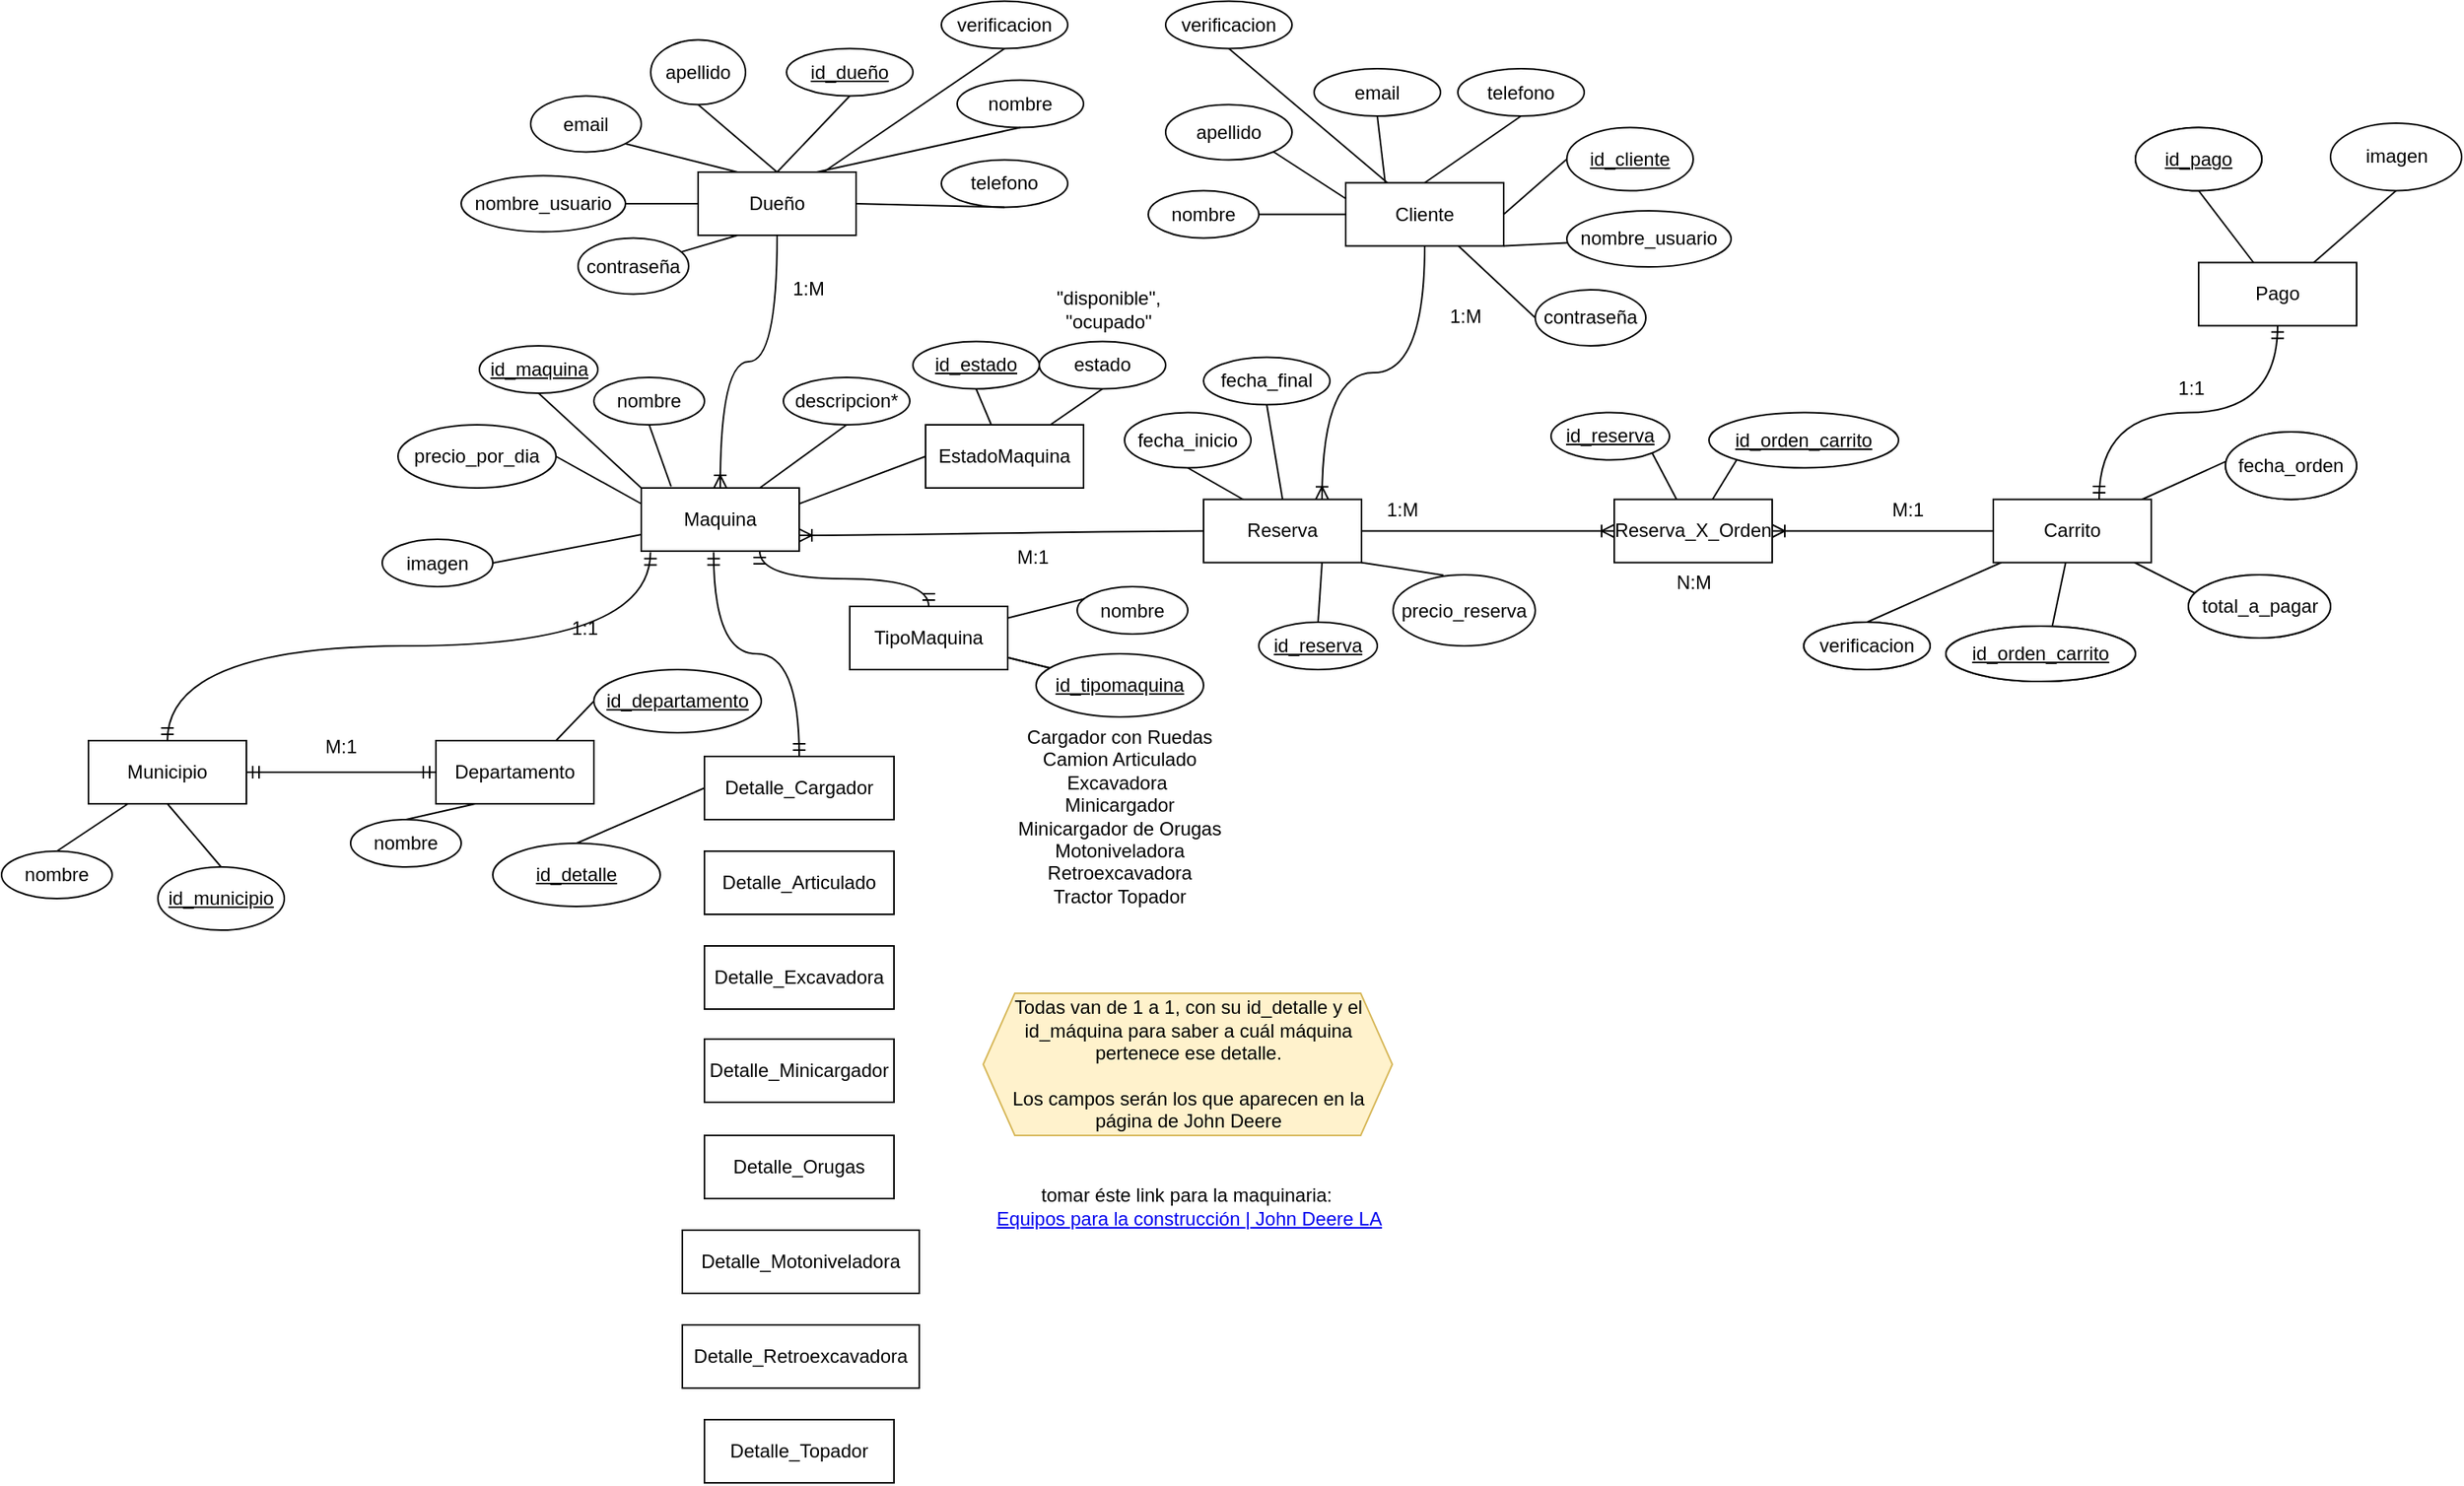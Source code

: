 <mxfile version="14.5.1" type="device"><diagram id="TLY-xDDZNkO-A6Siz6w1" name="Page-1"><mxGraphModel dx="3177" dy="1370" grid="1" gridSize="10" guides="1" tooltips="1" connect="1" arrows="1" fold="1" page="1" pageScale="1" pageWidth="827" pageHeight="1169" math="0" shadow="0"><root><mxCell id="0"/><mxCell id="1" parent="0"/><mxCell id="M6eeMLRFJ5mgopdlbztT-14" style="edgeStyle=none;rounded=0;orthogonalLoop=1;jettySize=auto;html=1;entryX=0.5;entryY=1;entryDx=0;entryDy=0;endArrow=none;endFill=0;" parent="1" source="Wxj4HSL2rBigDeLne3rB-1" target="Mm22vj_2Akr2v1Fjqwf0-33" edge="1"><mxGeometry relative="1" as="geometry"><mxPoint x="120" y="480" as="targetPoint"/></mxGeometry></mxCell><mxCell id="M6eeMLRFJ5mgopdlbztT-23" style="edgeStyle=none;rounded=0;orthogonalLoop=1;jettySize=auto;html=1;entryX=1;entryY=0.5;entryDx=0;entryDy=0;endArrow=none;endFill=0;" parent="1" source="Wxj4HSL2rBigDeLne3rB-1" target="M6eeMLRFJ5mgopdlbztT-21" edge="1"><mxGeometry relative="1" as="geometry"/></mxCell><mxCell id="Wxj4HSL2rBigDeLne3rB-1" value="Dueño" style="whiteSpace=wrap;html=1;align=center;" parent="1" vertex="1"><mxGeometry x="-120" y="590" width="100" height="40" as="geometry"/></mxCell><mxCell id="M6eeMLRFJ5mgopdlbztT-15" style="edgeStyle=none;rounded=0;orthogonalLoop=1;jettySize=auto;html=1;entryX=0.5;entryY=1;entryDx=0;entryDy=0;endArrow=none;endFill=0;" parent="1" source="Wxj4HSL2rBigDeLne3rB-2" target="Mm22vj_2Akr2v1Fjqwf0-34" edge="1"><mxGeometry relative="1" as="geometry"><mxPoint x="171.0" y="479.02" as="targetPoint"/></mxGeometry></mxCell><mxCell id="M6eeMLRFJ5mgopdlbztT-28" style="edgeStyle=none;rounded=0;orthogonalLoop=1;jettySize=auto;html=1;entryX=0;entryY=0.5;entryDx=0;entryDy=0;endArrow=none;endFill=0;" parent="1" source="Wxj4HSL2rBigDeLne3rB-2" target="M6eeMLRFJ5mgopdlbztT-26" edge="1"><mxGeometry relative="1" as="geometry"/></mxCell><mxCell id="Wxj4HSL2rBigDeLne3rB-2" value="Cliente" style="whiteSpace=wrap;html=1;align=center;" parent="1" vertex="1"><mxGeometry x="290" y="596.75" width="100" height="40" as="geometry"/></mxCell><mxCell id="Mm22vj_2Akr2v1Fjqwf0-2" style="rounded=0;orthogonalLoop=1;jettySize=auto;html=1;entryX=1;entryY=0.5;entryDx=0;entryDy=0;endArrow=none;endFill=0;" edge="1" parent="1" source="Wxj4HSL2rBigDeLne3rB-3" target="Wxj4HSL2rBigDeLne3rB-52"><mxGeometry relative="1" as="geometry"/></mxCell><mxCell id="Wxj4HSL2rBigDeLne3rB-3" value="Maquina" style="whiteSpace=wrap;html=1;align=center;" parent="1" vertex="1"><mxGeometry x="-156" y="790" width="100" height="40" as="geometry"/></mxCell><mxCell id="Wxj4HSL2rBigDeLne3rB-4" value="Municipio" style="whiteSpace=wrap;html=1;align=center;" parent="1" vertex="1"><mxGeometry x="-506" y="950" width="100" height="40" as="geometry"/></mxCell><mxCell id="Wxj4HSL2rBigDeLne3rB-7" value="Reserva" style="whiteSpace=wrap;html=1;align=center;" parent="1" vertex="1"><mxGeometry x="200" y="797.25" width="100" height="40" as="geometry"/></mxCell><mxCell id="Wxj4HSL2rBigDeLne3rB-10" value="id_dueño" style="ellipse;whiteSpace=wrap;html=1;align=center;fontStyle=4;" parent="1" vertex="1"><mxGeometry x="-64" y="511.75" width="80" height="30" as="geometry"/></mxCell><mxCell id="Wxj4HSL2rBigDeLne3rB-11" value="nombre" style="ellipse;whiteSpace=wrap;html=1;align=center;" parent="1" vertex="1"><mxGeometry x="44" y="531.75" width="80" height="30" as="geometry"/></mxCell><mxCell id="Wxj4HSL2rBigDeLne3rB-12" value="apellido" style="ellipse;whiteSpace=wrap;html=1;align=center;" parent="1" vertex="1"><mxGeometry x="-150" y="506.25" width="60" height="41" as="geometry"/></mxCell><mxCell id="Wxj4HSL2rBigDeLne3rB-13" value="email" style="ellipse;whiteSpace=wrap;html=1;align=center;" parent="1" vertex="1"><mxGeometry x="-226" y="541.75" width="70" height="35.5" as="geometry"/></mxCell><mxCell id="Wxj4HSL2rBigDeLne3rB-15" value="telefono" style="ellipse;whiteSpace=wrap;html=1;align=center;" parent="1" vertex="1"><mxGeometry x="34" y="582.25" width="80" height="30" as="geometry"/></mxCell><mxCell id="Wxj4HSL2rBigDeLne3rB-16" value="id_cliente" style="ellipse;whiteSpace=wrap;html=1;align=center;fontStyle=4;" parent="1" vertex="1"><mxGeometry x="430" y="561.75" width="80" height="40" as="geometry"/></mxCell><mxCell id="Wxj4HSL2rBigDeLne3rB-17" value="nombre" style="ellipse;whiteSpace=wrap;html=1;align=center;" parent="1" vertex="1"><mxGeometry x="165" y="601.75" width="70" height="30" as="geometry"/></mxCell><mxCell id="Wxj4HSL2rBigDeLne3rB-18" value="apellido" style="ellipse;whiteSpace=wrap;html=1;align=center;" parent="1" vertex="1"><mxGeometry x="176" y="547.25" width="80" height="35" as="geometry"/></mxCell><mxCell id="Wxj4HSL2rBigDeLne3rB-19" value="email" style="ellipse;whiteSpace=wrap;html=1;align=center;" parent="1" vertex="1"><mxGeometry x="270" y="524.5" width="80" height="30" as="geometry"/></mxCell><mxCell id="Wxj4HSL2rBigDeLne3rB-20" value="telefono" style="ellipse;whiteSpace=wrap;html=1;align=center;" parent="1" vertex="1"><mxGeometry x="361" y="524.5" width="80" height="30" as="geometry"/></mxCell><mxCell id="Wxj4HSL2rBigDeLne3rB-21" value="nombre" style="ellipse;whiteSpace=wrap;html=1;align=center;" parent="1" vertex="1"><mxGeometry x="-186" y="720" width="70" height="30" as="geometry"/></mxCell><mxCell id="Wxj4HSL2rBigDeLne3rB-28" value="id_maquina" style="ellipse;whiteSpace=wrap;html=1;align=center;fontStyle=4;" parent="1" vertex="1"><mxGeometry x="-258.5" y="700" width="75" height="30" as="geometry"/></mxCell><mxCell id="Wxj4HSL2rBigDeLne3rB-35" value="precio_por_dia" style="ellipse;whiteSpace=wrap;html=1;align=center;" parent="1" vertex="1"><mxGeometry x="-310" y="750" width="100" height="40" as="geometry"/></mxCell><mxCell id="Wxj4HSL2rBigDeLne3rB-36" value="descripcion*" style="ellipse;whiteSpace=wrap;html=1;align=center;" parent="1" vertex="1"><mxGeometry x="-66" y="720" width="80" height="30" as="geometry"/></mxCell><mxCell id="Wxj4HSL2rBigDeLne3rB-39" value="nombre" style="ellipse;whiteSpace=wrap;html=1;align=center;" parent="1" vertex="1"><mxGeometry x="-561" y="1020" width="70" height="30" as="geometry"/></mxCell><mxCell id="Wxj4HSL2rBigDeLne3rB-40" value="id_municipio" style="ellipse;whiteSpace=wrap;html=1;align=center;fontStyle=4;" parent="1" vertex="1"><mxGeometry x="-462" y="1030" width="80" height="40" as="geometry"/></mxCell><mxCell id="Wxj4HSL2rBigDeLne3rB-41" value="Departamento" style="whiteSpace=wrap;html=1;align=center;" parent="1" vertex="1"><mxGeometry x="-286" y="950" width="100" height="40" as="geometry"/></mxCell><mxCell id="Wxj4HSL2rBigDeLne3rB-42" value="nombre" style="ellipse;whiteSpace=wrap;html=1;align=center;" parent="1" vertex="1"><mxGeometry x="-340" y="1000" width="70" height="30" as="geometry"/></mxCell><mxCell id="Wxj4HSL2rBigDeLne3rB-43" value="id_departamento" style="ellipse;whiteSpace=wrap;html=1;align=center;fontStyle=4;" parent="1" vertex="1"><mxGeometry x="-186" y="905" width="106" height="40" as="geometry"/></mxCell><mxCell id="Wxj4HSL2rBigDeLne3rB-45" value="id_reserva" style="ellipse;whiteSpace=wrap;html=1;align=center;fontStyle=4;" parent="1" vertex="1"><mxGeometry x="235" y="875" width="75" height="30" as="geometry"/></mxCell><mxCell id="Wxj4HSL2rBigDeLne3rB-46" value="fecha_inicio" style="ellipse;whiteSpace=wrap;html=1;align=center;" parent="1" vertex="1"><mxGeometry x="150" y="742.25" width="80" height="35" as="geometry"/></mxCell><mxCell id="Wxj4HSL2rBigDeLne3rB-47" value="fecha_final" style="ellipse;whiteSpace=wrap;html=1;align=center;" parent="1" vertex="1"><mxGeometry x="200" y="707.25" width="80" height="30" as="geometry"/></mxCell><mxCell id="Wxj4HSL2rBigDeLne3rB-50" style="edgeStyle=orthogonalEdgeStyle;rounded=0;orthogonalLoop=1;jettySize=auto;html=1;exitX=0.5;exitY=1;exitDx=0;exitDy=0;" parent="1" edge="1"><mxGeometry relative="1" as="geometry"><mxPoint x="354" y="788.62" as="sourcePoint"/><mxPoint x="354" y="788.62" as="targetPoint"/></mxGeometry></mxCell><mxCell id="Wxj4HSL2rBigDeLne3rB-51" value="precio_reserva" style="ellipse;whiteSpace=wrap;html=1;align=center;" parent="1" vertex="1"><mxGeometry x="320" y="845" width="90" height="45" as="geometry"/></mxCell><mxCell id="Wxj4HSL2rBigDeLne3rB-52" value="imagen" style="ellipse;whiteSpace=wrap;html=1;align=center;" parent="1" vertex="1"><mxGeometry x="-320" y="822.5" width="70" height="30" as="geometry"/></mxCell><mxCell id="Wxj4HSL2rBigDeLne3rB-56" value="" style="endArrow=none;html=1;rounded=0;exitX=0.5;exitY=1;exitDx=0;exitDy=0;entryX=0.5;entryY=0;entryDx=0;entryDy=0;" parent="1" source="Wxj4HSL2rBigDeLne3rB-10" target="Wxj4HSL2rBigDeLne3rB-1" edge="1"><mxGeometry relative="1" as="geometry"><mxPoint x="-170" y="680" as="sourcePoint"/><mxPoint x="-10" y="680" as="targetPoint"/></mxGeometry></mxCell><mxCell id="Wxj4HSL2rBigDeLne3rB-57" value="" style="endArrow=none;html=1;rounded=0;exitX=0.5;exitY=1;exitDx=0;exitDy=0;entryX=0.75;entryY=0;entryDx=0;entryDy=0;" parent="1" source="Wxj4HSL2rBigDeLne3rB-11" target="Wxj4HSL2rBigDeLne3rB-1" edge="1"><mxGeometry relative="1" as="geometry"><mxPoint x="-170" y="630" as="sourcePoint"/><mxPoint x="-120" y="595" as="targetPoint"/></mxGeometry></mxCell><mxCell id="Wxj4HSL2rBigDeLne3rB-58" value="" style="endArrow=none;html=1;rounded=0;exitX=0.5;exitY=1;exitDx=0;exitDy=0;entryX=0.5;entryY=0;entryDx=0;entryDy=0;" parent="1" source="Wxj4HSL2rBigDeLne3rB-12" target="Wxj4HSL2rBigDeLne3rB-1" edge="1"><mxGeometry relative="1" as="geometry"><mxPoint x="-171.187" y="624.595" as="sourcePoint"/><mxPoint x="-110" y="620" as="targetPoint"/></mxGeometry></mxCell><mxCell id="Wxj4HSL2rBigDeLne3rB-59" value="" style="endArrow=none;html=1;rounded=0;exitX=1;exitY=1;exitDx=0;exitDy=0;entryX=0.25;entryY=0;entryDx=0;entryDy=0;" parent="1" source="Wxj4HSL2rBigDeLne3rB-13" target="Wxj4HSL2rBigDeLne3rB-1" edge="1"><mxGeometry relative="1" as="geometry"><mxPoint x="-125.0" y="553.63" as="sourcePoint"/><mxPoint x="-75" y="571.38" as="targetPoint"/></mxGeometry></mxCell><mxCell id="Wxj4HSL2rBigDeLne3rB-60" value="" style="endArrow=none;html=1;rounded=0;exitX=0.5;exitY=1;exitDx=0;exitDy=0;entryX=1;entryY=0.5;entryDx=0;entryDy=0;" parent="1" source="Wxj4HSL2rBigDeLne3rB-15" target="Wxj4HSL2rBigDeLne3rB-1" edge="1"><mxGeometry relative="1" as="geometry"><mxPoint x="-74.997" y="549.503" as="sourcePoint"/><mxPoint x="-30.32" y="585" as="targetPoint"/></mxGeometry></mxCell><mxCell id="Wxj4HSL2rBigDeLne3rB-61" value="" style="endArrow=none;html=1;rounded=0;exitX=0;exitY=0;exitDx=0;exitDy=0;entryX=0.5;entryY=1;entryDx=0;entryDy=0;" parent="1" source="Wxj4HSL2rBigDeLne3rB-3" target="Wxj4HSL2rBigDeLne3rB-28" edge="1"><mxGeometry relative="1" as="geometry"><mxPoint x="-156" y="680" as="sourcePoint"/><mxPoint x="-106" y="635" as="targetPoint"/></mxGeometry></mxCell><mxCell id="Wxj4HSL2rBigDeLne3rB-62" value="" style="endArrow=none;html=1;rounded=0;entryX=0.5;entryY=1;entryDx=0;entryDy=0;exitX=0.189;exitY=-0.022;exitDx=0;exitDy=0;exitPerimeter=0;" parent="1" source="Wxj4HSL2rBigDeLne3rB-3" target="Wxj4HSL2rBigDeLne3rB-21" edge="1"><mxGeometry relative="1" as="geometry"><mxPoint x="-146" y="820" as="sourcePoint"/><mxPoint x="-198.5" y="815" as="targetPoint"/></mxGeometry></mxCell><mxCell id="Wxj4HSL2rBigDeLne3rB-63" value="" style="endArrow=none;html=1;rounded=0;entryX=1;entryY=0.5;entryDx=0;entryDy=0;exitX=0;exitY=0.25;exitDx=0;exitDy=0;" parent="1" source="Wxj4HSL2rBigDeLne3rB-3" target="Wxj4HSL2rBigDeLne3rB-35" edge="1"><mxGeometry relative="1" as="geometry"><mxPoint x="-121" y="785" as="sourcePoint"/><mxPoint x="-150.984" y="770.491" as="targetPoint"/></mxGeometry></mxCell><mxCell id="Wxj4HSL2rBigDeLne3rB-64" value="" style="endArrow=none;html=1;rounded=0;entryX=0.5;entryY=1;entryDx=0;entryDy=0;exitX=0.75;exitY=0;exitDx=0;exitDy=0;" parent="1" source="Wxj4HSL2rBigDeLne3rB-3" target="Wxj4HSL2rBigDeLne3rB-36" edge="1"><mxGeometry relative="1" as="geometry"><mxPoint x="-121" y="800" as="sourcePoint"/><mxPoint x="-111" y="755" as="targetPoint"/></mxGeometry></mxCell><mxCell id="Wxj4HSL2rBigDeLne3rB-65" value="" style="endArrow=none;html=1;rounded=0;entryX=0;entryY=0.5;entryDx=0;entryDy=0;exitX=1;exitY=0.25;exitDx=0;exitDy=0;" parent="1" source="Wxj4HSL2rBigDeLne3rB-3" target="M6eeMLRFJ5mgopdlbztT-29" edge="1"><mxGeometry relative="1" as="geometry"><mxPoint x="-121" y="800" as="sourcePoint"/><mxPoint x="-15.749" y="780.607" as="targetPoint"/></mxGeometry></mxCell><mxCell id="Wxj4HSL2rBigDeLne3rB-68" value="" style="edgeStyle=orthogonalEdgeStyle;fontSize=12;html=1;endArrow=ERoneToMany;rounded=0;exitX=0.5;exitY=1;exitDx=0;exitDy=0;curved=1;entryX=0.5;entryY=0;entryDx=0;entryDy=0;" parent="1" source="Wxj4HSL2rBigDeLne3rB-1" target="Wxj4HSL2rBigDeLne3rB-3" edge="1"><mxGeometry width="100" height="100" relative="1" as="geometry"><mxPoint x="-40" y="760" as="sourcePoint"/><mxPoint x="60" y="660" as="targetPoint"/></mxGeometry></mxCell><mxCell id="Wxj4HSL2rBigDeLne3rB-69" value="" style="endArrow=none;html=1;rounded=0;exitX=1;exitY=0.5;exitDx=0;exitDy=0;entryX=0;entryY=0.5;entryDx=0;entryDy=0;" parent="1" source="Wxj4HSL2rBigDeLne3rB-2" target="Wxj4HSL2rBigDeLne3rB-16" edge="1"><mxGeometry relative="1" as="geometry"><mxPoint x="406" y="677.25" as="sourcePoint"/><mxPoint x="456" y="632.25" as="targetPoint"/></mxGeometry></mxCell><mxCell id="Wxj4HSL2rBigDeLne3rB-70" value="" style="endArrow=none;html=1;rounded=0;exitX=1;exitY=0.5;exitDx=0;exitDy=0;entryX=0;entryY=0.5;entryDx=0;entryDy=0;" parent="1" source="Wxj4HSL2rBigDeLne3rB-17" target="Wxj4HSL2rBigDeLne3rB-2" edge="1"><mxGeometry relative="1" as="geometry"><mxPoint x="130" y="556.75" as="sourcePoint"/><mxPoint x="180" y="511.75" as="targetPoint"/></mxGeometry></mxCell><mxCell id="Wxj4HSL2rBigDeLne3rB-71" value="" style="endArrow=none;html=1;rounded=0;exitX=1;exitY=1;exitDx=0;exitDy=0;entryX=0;entryY=0.25;entryDx=0;entryDy=0;" parent="1" source="Wxj4HSL2rBigDeLne3rB-18" target="Wxj4HSL2rBigDeLne3rB-2" edge="1"><mxGeometry relative="1" as="geometry"><mxPoint x="245" y="626.75" as="sourcePoint"/><mxPoint x="300" y="626.75" as="targetPoint"/></mxGeometry></mxCell><mxCell id="Wxj4HSL2rBigDeLne3rB-72" value="" style="endArrow=none;html=1;rounded=0;exitX=0.25;exitY=0;exitDx=0;exitDy=0;entryX=0.5;entryY=1;entryDx=0;entryDy=0;" parent="1" source="Wxj4HSL2rBigDeLne3rB-2" target="Wxj4HSL2rBigDeLne3rB-19" edge="1"><mxGeometry relative="1" as="geometry"><mxPoint x="268.966" y="586.819" as="sourcePoint"/><mxPoint x="300" y="616.75" as="targetPoint"/></mxGeometry></mxCell><mxCell id="Wxj4HSL2rBigDeLne3rB-73" value="" style="endArrow=none;html=1;rounded=0;exitX=0.5;exitY=0;exitDx=0;exitDy=0;entryX=0.5;entryY=1;entryDx=0;entryDy=0;" parent="1" source="Wxj4HSL2rBigDeLne3rB-2" target="Wxj4HSL2rBigDeLne3rB-20" edge="1"><mxGeometry relative="1" as="geometry"><mxPoint x="325" y="606.75" as="sourcePoint"/><mxPoint x="306" y="564.5" as="targetPoint"/></mxGeometry></mxCell><mxCell id="Wxj4HSL2rBigDeLne3rB-74" value="" style="endArrow=none;html=1;rounded=0;exitX=0.5;exitY=1;exitDx=0;exitDy=0;entryX=0.25;entryY=0;entryDx=0;entryDy=0;" parent="1" source="Wxj4HSL2rBigDeLne3rB-46" target="Wxj4HSL2rBigDeLne3rB-7" edge="1"><mxGeometry relative="1" as="geometry"><mxPoint x="420" y="606.75" as="sourcePoint"/><mxPoint x="446" y="572.25" as="targetPoint"/></mxGeometry></mxCell><mxCell id="Wxj4HSL2rBigDeLne3rB-75" value="" style="endArrow=none;html=1;rounded=0;exitX=0.5;exitY=1;exitDx=0;exitDy=0;entryX=0.5;entryY=0;entryDx=0;entryDy=0;" parent="1" source="Wxj4HSL2rBigDeLne3rB-47" target="Wxj4HSL2rBigDeLne3rB-7" edge="1"><mxGeometry relative="1" as="geometry"><mxPoint x="210" y="752.25" as="sourcePoint"/><mxPoint x="235" y="807.25" as="targetPoint"/></mxGeometry></mxCell><mxCell id="Wxj4HSL2rBigDeLne3rB-77" value="" style="endArrow=none;html=1;rounded=0;exitX=1;exitY=1;exitDx=0;exitDy=0;entryX=0.354;entryY=0.005;entryDx=0;entryDy=0;entryPerimeter=0;" parent="1" source="Wxj4HSL2rBigDeLne3rB-7" target="Wxj4HSL2rBigDeLne3rB-51" edge="1"><mxGeometry relative="1" as="geometry"><mxPoint x="310" y="827.25" as="sourcePoint"/><mxPoint x="347" y="809.75" as="targetPoint"/></mxGeometry></mxCell><mxCell id="Wxj4HSL2rBigDeLne3rB-81" value="" style="endArrow=none;html=1;rounded=0;exitX=0.75;exitY=1;exitDx=0;exitDy=0;entryX=0.5;entryY=0;entryDx=0;entryDy=0;" parent="1" source="Wxj4HSL2rBigDeLne3rB-7" target="Wxj4HSL2rBigDeLne3rB-45" edge="1"><mxGeometry relative="1" as="geometry"><mxPoint x="260" y="847.25" as="sourcePoint"/><mxPoint x="287.5" y="907.25" as="targetPoint"/></mxGeometry></mxCell><mxCell id="Wxj4HSL2rBigDeLne3rB-83" value="" style="edgeStyle=orthogonalEdgeStyle;fontSize=12;html=1;endArrow=ERoneToMany;rounded=0;exitX=0.5;exitY=1;exitDx=0;exitDy=0;curved=1;entryX=0.75;entryY=0;entryDx=0;entryDy=0;" parent="1" source="Wxj4HSL2rBigDeLne3rB-2" target="Wxj4HSL2rBigDeLne3rB-7" edge="1"><mxGeometry width="100" height="100" relative="1" as="geometry"><mxPoint x="-194" y="837.25" as="sourcePoint"/><mxPoint x="-154" y="647.25" as="targetPoint"/></mxGeometry></mxCell><mxCell id="Wxj4HSL2rBigDeLne3rB-85" value="" style="endArrow=none;html=1;rounded=0;entryX=0.5;entryY=0;entryDx=0;entryDy=0;exitX=0.25;exitY=1;exitDx=0;exitDy=0;" parent="1" source="Wxj4HSL2rBigDeLne3rB-4" target="Wxj4HSL2rBigDeLne3rB-39" edge="1"><mxGeometry relative="1" as="geometry"><mxPoint x="-340" y="1040" as="sourcePoint"/><mxPoint x="-386" y="1005" as="targetPoint"/></mxGeometry></mxCell><mxCell id="Wxj4HSL2rBigDeLne3rB-86" value="" style="endArrow=none;html=1;rounded=0;entryX=0.5;entryY=0;entryDx=0;entryDy=0;exitX=0.5;exitY=1;exitDx=0;exitDy=0;" parent="1" source="Wxj4HSL2rBigDeLne3rB-4" target="Wxj4HSL2rBigDeLne3rB-40" edge="1"><mxGeometry relative="1" as="geometry"><mxPoint x="-476" y="975" as="sourcePoint"/><mxPoint x="-501" y="1030" as="targetPoint"/></mxGeometry></mxCell><mxCell id="Wxj4HSL2rBigDeLne3rB-87" value="" style="endArrow=none;html=1;rounded=0;entryX=0.5;entryY=0;entryDx=0;entryDy=0;exitX=0.25;exitY=1;exitDx=0;exitDy=0;" parent="1" source="Wxj4HSL2rBigDeLne3rB-41" target="Wxj4HSL2rBigDeLne3rB-42" edge="1"><mxGeometry relative="1" as="geometry"><mxPoint x="-451" y="995" as="sourcePoint"/><mxPoint x="-501" y="1030" as="targetPoint"/></mxGeometry></mxCell><mxCell id="Wxj4HSL2rBigDeLne3rB-88" value="" style="endArrow=none;html=1;rounded=0;exitX=0;exitY=0.5;exitDx=0;exitDy=0;" parent="1" source="Wxj4HSL2rBigDeLne3rB-43" edge="1"><mxGeometry relative="1" as="geometry"><mxPoint x="-251" y="1000" as="sourcePoint"/><mxPoint x="-210" y="950" as="targetPoint"/></mxGeometry></mxCell><mxCell id="Wxj4HSL2rBigDeLne3rB-89" value="" style="edgeStyle=orthogonalEdgeStyle;fontSize=12;html=1;endArrow=ERmandOne;startArrow=ERmandOne;rounded=0;curved=1;exitX=1;exitY=0.5;exitDx=0;exitDy=0;entryX=0;entryY=0.5;entryDx=0;entryDy=0;" parent="1" source="Wxj4HSL2rBigDeLne3rB-4" target="Wxj4HSL2rBigDeLne3rB-41" edge="1"><mxGeometry width="100" height="100" relative="1" as="geometry"><mxPoint x="-436" y="960" as="sourcePoint"/><mxPoint x="-336" y="860" as="targetPoint"/></mxGeometry></mxCell><mxCell id="Wxj4HSL2rBigDeLne3rB-90" value="" style="edgeStyle=orthogonalEdgeStyle;fontSize=12;html=1;endArrow=ERmandOne;startArrow=ERmandOne;rounded=0;curved=1;exitX=0.5;exitY=0;exitDx=0;exitDy=0;entryX=0.058;entryY=1.018;entryDx=0;entryDy=0;entryPerimeter=0;" parent="1" source="Wxj4HSL2rBigDeLne3rB-4" target="Wxj4HSL2rBigDeLne3rB-3" edge="1"><mxGeometry width="100" height="100" relative="1" as="geometry"><mxPoint x="-260" y="1015" as="sourcePoint"/><mxPoint x="-121" y="840" as="targetPoint"/></mxGeometry></mxCell><mxCell id="Wxj4HSL2rBigDeLne3rB-91" value="M:1" style="text;spacingLeft=4;spacingRight=4;overflow=hidden;rotatable=0;points=[[0,0.5],[1,0.5]];portConstraint=eastwest;fontSize=12;" parent="1" vertex="1"><mxGeometry x="-362" y="940" width="40" height="30" as="geometry"/></mxCell><mxCell id="Wxj4HSL2rBigDeLne3rB-92" value="1:1" style="text;spacingLeft=4;spacingRight=4;overflow=hidden;rotatable=0;points=[[0,0.5],[1,0.5]];portConstraint=eastwest;fontSize=12;" parent="1" vertex="1"><mxGeometry x="-206" y="865" width="40" height="30" as="geometry"/></mxCell><mxCell id="Wxj4HSL2rBigDeLne3rB-93" value="1:M" style="text;spacingLeft=4;spacingRight=4;overflow=hidden;rotatable=0;points=[[0,0.5],[1,0.5]];portConstraint=eastwest;fontSize=12;" parent="1" vertex="1"><mxGeometry x="-66" y="650" width="40" height="30" as="geometry"/></mxCell><mxCell id="Wxj4HSL2rBigDeLne3rB-94" value="1:M" style="text;spacingLeft=4;spacingRight=4;overflow=hidden;rotatable=0;points=[[0,0.5],[1,0.5]];portConstraint=eastwest;fontSize=12;" parent="1" vertex="1"><mxGeometry x="350" y="667.25" width="40" height="30" as="geometry"/></mxCell><mxCell id="Wxj4HSL2rBigDeLne3rB-95" value="" style="edgeStyle=entityRelationEdgeStyle;fontSize=12;html=1;endArrow=ERoneToMany;rounded=0;curved=1;entryX=1;entryY=0.75;entryDx=0;entryDy=0;exitX=0;exitY=0.5;exitDx=0;exitDy=0;" parent="1" source="Wxj4HSL2rBigDeLne3rB-7" target="Wxj4HSL2rBigDeLne3rB-3" edge="1"><mxGeometry width="100" height="100" relative="1" as="geometry"><mxPoint x="60" y="860" as="sourcePoint"/><mxPoint x="210" y="830" as="targetPoint"/></mxGeometry></mxCell><mxCell id="Wxj4HSL2rBigDeLne3rB-96" value="M:1" style="text;spacingLeft=4;spacingRight=4;overflow=hidden;rotatable=0;points=[[0,0.5],[1,0.5]];portConstraint=eastwest;fontSize=12;" parent="1" vertex="1"><mxGeometry x="76" y="820" width="40" height="30" as="geometry"/></mxCell><mxCell id="M6eeMLRFJ5mgopdlbztT-7" value="" style="rounded=0;orthogonalLoop=1;jettySize=auto;html=1;endArrow=none;endFill=0;" parent="1" source="M6eeMLRFJ5mgopdlbztT-1" target="M6eeMLRFJ5mgopdlbztT-4" edge="1"><mxGeometry relative="1" as="geometry"/></mxCell><mxCell id="M6eeMLRFJ5mgopdlbztT-8" value="" style="edgeStyle=none;rounded=0;orthogonalLoop=1;jettySize=auto;html=1;endArrow=none;endFill=0;" parent="1" source="M6eeMLRFJ5mgopdlbztT-1" target="M6eeMLRFJ5mgopdlbztT-4" edge="1"><mxGeometry relative="1" as="geometry"/></mxCell><mxCell id="M6eeMLRFJ5mgopdlbztT-10" style="edgeStyle=none;rounded=0;orthogonalLoop=1;jettySize=auto;html=1;entryX=0.5;entryY=0;entryDx=0;entryDy=0;endArrow=none;endFill=0;" parent="1" source="M6eeMLRFJ5mgopdlbztT-1" target="M6eeMLRFJ5mgopdlbztT-5" edge="1"><mxGeometry relative="1" as="geometry"/></mxCell><mxCell id="M6eeMLRFJ5mgopdlbztT-1" value="TipoMaquina" style="whiteSpace=wrap;html=1;align=center;" parent="1" vertex="1"><mxGeometry x="-24" y="865" width="100" height="40" as="geometry"/></mxCell><mxCell id="M6eeMLRFJ5mgopdlbztT-3" value="" style="edgeStyle=orthogonalEdgeStyle;fontSize=12;html=1;endArrow=ERmandOne;startArrow=ERmandOne;rounded=0;curved=1;exitX=0.5;exitY=0;exitDx=0;exitDy=0;entryX=0.75;entryY=1;entryDx=0;entryDy=0;" parent="1" source="M6eeMLRFJ5mgopdlbztT-1" target="Wxj4HSL2rBigDeLne3rB-3" edge="1"><mxGeometry width="100" height="100" relative="1" as="geometry"><mxPoint x="-60" y="1020" as="sourcePoint"/><mxPoint x="-96" y="840" as="targetPoint"/></mxGeometry></mxCell><mxCell id="M6eeMLRFJ5mgopdlbztT-4" value="id_tipomaquina" style="ellipse;whiteSpace=wrap;html=1;align=center;fontStyle=4;" parent="1" vertex="1"><mxGeometry x="94" y="895" width="106" height="40" as="geometry"/></mxCell><mxCell id="M6eeMLRFJ5mgopdlbztT-5" value="nombre" style="ellipse;whiteSpace=wrap;html=1;align=center;" parent="1" vertex="1"><mxGeometry x="120" y="852.5" width="70" height="30" as="geometry"/></mxCell><mxCell id="M6eeMLRFJ5mgopdlbztT-21" value="nombre_usuario" style="ellipse;whiteSpace=wrap;html=1;align=center;" parent="1" vertex="1"><mxGeometry x="-270" y="592.25" width="104" height="35.5" as="geometry"/></mxCell><mxCell id="M6eeMLRFJ5mgopdlbztT-24" style="edgeStyle=none;rounded=0;orthogonalLoop=1;jettySize=auto;html=1;entryX=0.25;entryY=1;entryDx=0;entryDy=0;endArrow=none;endFill=0;" parent="1" source="M6eeMLRFJ5mgopdlbztT-22" target="Wxj4HSL2rBigDeLne3rB-1" edge="1"><mxGeometry relative="1" as="geometry"/></mxCell><mxCell id="M6eeMLRFJ5mgopdlbztT-22" value="contraseña" style="ellipse;whiteSpace=wrap;html=1;align=center;" parent="1" vertex="1"><mxGeometry x="-196" y="631.75" width="70" height="35.5" as="geometry"/></mxCell><mxCell id="M6eeMLRFJ5mgopdlbztT-27" style="edgeStyle=none;rounded=0;orthogonalLoop=1;jettySize=auto;html=1;entryX=1;entryY=1;entryDx=0;entryDy=0;endArrow=none;endFill=0;" parent="1" source="M6eeMLRFJ5mgopdlbztT-25" target="Wxj4HSL2rBigDeLne3rB-2" edge="1"><mxGeometry relative="1" as="geometry"/></mxCell><mxCell id="M6eeMLRFJ5mgopdlbztT-25" value="nombre_usuario" style="ellipse;whiteSpace=wrap;html=1;align=center;" parent="1" vertex="1"><mxGeometry x="430" y="614.5" width="104" height="35.5" as="geometry"/></mxCell><mxCell id="M6eeMLRFJ5mgopdlbztT-26" value="contraseña" style="ellipse;whiteSpace=wrap;html=1;align=center;" parent="1" vertex="1"><mxGeometry x="410" y="664.5" width="70" height="35.5" as="geometry"/></mxCell><mxCell id="M6eeMLRFJ5mgopdlbztT-32" style="edgeStyle=none;rounded=0;orthogonalLoop=1;jettySize=auto;html=1;entryX=0.5;entryY=1;entryDx=0;entryDy=0;endArrow=none;endFill=0;" parent="1" source="M6eeMLRFJ5mgopdlbztT-29" target="M6eeMLRFJ5mgopdlbztT-31" edge="1"><mxGeometry relative="1" as="geometry"/></mxCell><mxCell id="M6eeMLRFJ5mgopdlbztT-33" style="edgeStyle=none;rounded=0;orthogonalLoop=1;jettySize=auto;html=1;entryX=0.5;entryY=1;entryDx=0;entryDy=0;endArrow=none;endFill=0;" parent="1" source="M6eeMLRFJ5mgopdlbztT-29" target="M6eeMLRFJ5mgopdlbztT-30" edge="1"><mxGeometry relative="1" as="geometry"/></mxCell><mxCell id="M6eeMLRFJ5mgopdlbztT-29" value="EstadoMaquina" style="whiteSpace=wrap;html=1;align=center;" parent="1" vertex="1"><mxGeometry x="24" y="750" width="100" height="40" as="geometry"/></mxCell><mxCell id="M6eeMLRFJ5mgopdlbztT-30" value="estado" style="ellipse;whiteSpace=wrap;html=1;align=center;" parent="1" vertex="1"><mxGeometry x="96" y="697.25" width="80" height="30" as="geometry"/></mxCell><mxCell id="M6eeMLRFJ5mgopdlbztT-31" value="id_estado" style="ellipse;whiteSpace=wrap;html=1;align=center;fontStyle=4;" parent="1" vertex="1"><mxGeometry x="16" y="697.25" width="80" height="30" as="geometry"/></mxCell><mxCell id="M6eeMLRFJ5mgopdlbztT-34" value="&quot;disponible&quot;, &quot;ocupado&quot;" style="text;html=1;align=center;verticalAlign=middle;whiteSpace=wrap;rounded=0;" parent="1" vertex="1"><mxGeometry x="120" y="667.25" width="40" height="20" as="geometry"/></mxCell><mxCell id="M6eeMLRFJ5mgopdlbztT-35" style="edgeStyle=none;rounded=0;orthogonalLoop=1;jettySize=auto;html=1;exitX=0.75;exitY=0;exitDx=0;exitDy=0;endArrow=none;endFill=0;" parent="1" source="M6eeMLRFJ5mgopdlbztT-34" target="M6eeMLRFJ5mgopdlbztT-34" edge="1"><mxGeometry relative="1" as="geometry"/></mxCell><mxCell id="9WRlZTptGEjPR-memVer-21" style="rounded=0;orthogonalLoop=1;jettySize=auto;html=1;entryX=0.5;entryY=1;entryDx=0;entryDy=0;endArrow=none;endFill=0;" parent="1" source="M6eeMLRFJ5mgopdlbztT-36" target="9WRlZTptGEjPR-memVer-20" edge="1"><mxGeometry relative="1" as="geometry"/></mxCell><mxCell id="9WRlZTptGEjPR-memVer-31" style="edgeStyle=none;rounded=0;orthogonalLoop=1;jettySize=auto;html=1;entryX=0.5;entryY=1;entryDx=0;entryDy=0;endArrow=none;endFill=0;" parent="1" source="M6eeMLRFJ5mgopdlbztT-36" target="Mm22vj_2Akr2v1Fjqwf0-1" edge="1"><mxGeometry relative="1" as="geometry"><mxPoint x="950" y="601.75" as="targetPoint"/></mxGeometry></mxCell><mxCell id="M6eeMLRFJ5mgopdlbztT-36" value="Pago" style="whiteSpace=wrap;html=1;align=center;" parent="1" vertex="1"><mxGeometry x="830" y="647.25" width="100" height="40" as="geometry"/></mxCell><mxCell id="9WRlZTptGEjPR-memVer-14" style="edgeStyle=none;rounded=0;orthogonalLoop=1;jettySize=auto;html=1;entryX=0.5;entryY=1;entryDx=0;entryDy=0;endArrow=none;endFill=0;" parent="1" source="9WRlZTptGEjPR-memVer-1" target="9WRlZTptGEjPR-memVer-11" edge="1"><mxGeometry relative="1" as="geometry"/></mxCell><mxCell id="9WRlZTptGEjPR-memVer-15" style="edgeStyle=none;rounded=0;orthogonalLoop=1;jettySize=auto;html=1;entryX=0.056;entryY=0.3;entryDx=0;entryDy=0;endArrow=none;endFill=0;entryPerimeter=0;" parent="1" source="9WRlZTptGEjPR-memVer-1" target="9WRlZTptGEjPR-memVer-12" edge="1"><mxGeometry relative="1" as="geometry"/></mxCell><mxCell id="9WRlZTptGEjPR-memVer-16" style="edgeStyle=none;rounded=0;orthogonalLoop=1;jettySize=auto;html=1;entryX=0.5;entryY=0;entryDx=0;entryDy=0;endArrow=none;endFill=0;" parent="1" source="9WRlZTptGEjPR-memVer-1" target="9WRlZTptGEjPR-memVer-13" edge="1"><mxGeometry relative="1" as="geometry"/></mxCell><mxCell id="Mm22vj_2Akr2v1Fjqwf0-36" style="edgeStyle=none;rounded=0;orthogonalLoop=1;jettySize=auto;html=1;entryX=0.5;entryY=0;entryDx=0;entryDy=0;endArrow=none;endFill=0;" edge="1" parent="1" source="9WRlZTptGEjPR-memVer-1" target="Mm22vj_2Akr2v1Fjqwf0-35"><mxGeometry relative="1" as="geometry"/></mxCell><mxCell id="9WRlZTptGEjPR-memVer-1" value="Carrito" style="whiteSpace=wrap;html=1;align=center;" parent="1" vertex="1"><mxGeometry x="700" y="797.25" width="100" height="40" as="geometry"/></mxCell><mxCell id="9WRlZTptGEjPR-memVer-7" style="rounded=0;orthogonalLoop=1;jettySize=auto;html=1;entryX=1;entryY=1;entryDx=0;entryDy=0;endArrow=none;endFill=0;" parent="1" source="9WRlZTptGEjPR-memVer-2" target="9WRlZTptGEjPR-memVer-5" edge="1"><mxGeometry relative="1" as="geometry"/></mxCell><mxCell id="9WRlZTptGEjPR-memVer-8" style="edgeStyle=none;rounded=0;orthogonalLoop=1;jettySize=auto;html=1;entryX=0;entryY=1;entryDx=0;entryDy=0;endArrow=none;endFill=0;" parent="1" source="9WRlZTptGEjPR-memVer-2" target="9WRlZTptGEjPR-memVer-6" edge="1"><mxGeometry relative="1" as="geometry"/></mxCell><mxCell id="9WRlZTptGEjPR-memVer-2" value="Reserva_X_Orden" style="whiteSpace=wrap;html=1;align=center;" parent="1" vertex="1"><mxGeometry x="460" y="797.25" width="100" height="40" as="geometry"/></mxCell><mxCell id="9WRlZTptGEjPR-memVer-5" value="id_reserva" style="ellipse;whiteSpace=wrap;html=1;align=center;fontStyle=4;" parent="1" vertex="1"><mxGeometry x="420" y="742.25" width="75" height="30" as="geometry"/></mxCell><mxCell id="9WRlZTptGEjPR-memVer-6" value="id_orden_carrito" style="ellipse;whiteSpace=wrap;html=1;align=center;fontStyle=4;" parent="1" vertex="1"><mxGeometry x="520" y="742.25" width="120" height="35" as="geometry"/></mxCell><mxCell id="9WRlZTptGEjPR-memVer-9" value="" style="edgeStyle=orthogonalEdgeStyle;fontSize=12;html=1;endArrow=ERoneToMany;rounded=0;exitX=1;exitY=0.5;exitDx=0;exitDy=0;curved=1;entryX=0;entryY=0.5;entryDx=0;entryDy=0;" parent="1" source="Wxj4HSL2rBigDeLne3rB-7" target="9WRlZTptGEjPR-memVer-2" edge="1"><mxGeometry width="100" height="100" relative="1" as="geometry"><mxPoint x="745" y="566.75" as="sourcePoint"/><mxPoint x="680" y="727.25" as="targetPoint"/></mxGeometry></mxCell><mxCell id="9WRlZTptGEjPR-memVer-10" value="" style="edgeStyle=orthogonalEdgeStyle;fontSize=12;html=1;endArrow=ERoneToMany;rounded=0;exitX=0;exitY=0.5;exitDx=0;exitDy=0;curved=1;entryX=1;entryY=0.5;entryDx=0;entryDy=0;" parent="1" source="9WRlZTptGEjPR-memVer-1" target="9WRlZTptGEjPR-memVer-2" edge="1"><mxGeometry width="100" height="100" relative="1" as="geometry"><mxPoint x="690" y="554.5" as="sourcePoint"/><mxPoint x="625" y="715" as="targetPoint"/></mxGeometry></mxCell><mxCell id="9WRlZTptGEjPR-memVer-11" value="id_orden_carrito" style="ellipse;whiteSpace=wrap;html=1;align=center;fontStyle=4;" parent="1" vertex="1"><mxGeometry x="670" y="877.5" width="120" height="35" as="geometry"/></mxCell><mxCell id="9WRlZTptGEjPR-memVer-12" value="total_a_pagar" style="ellipse;whiteSpace=wrap;html=1;align=center;" parent="1" vertex="1"><mxGeometry x="823.5" y="845" width="90" height="40" as="geometry"/></mxCell><mxCell id="9WRlZTptGEjPR-memVer-13" value="fecha_orden" style="ellipse;whiteSpace=wrap;html=1;align=center;" parent="1" vertex="1"><mxGeometry x="847" y="754.5" width="83" height="42.75" as="geometry"/></mxCell><mxCell id="9WRlZTptGEjPR-memVer-20" value="id_pago" style="ellipse;whiteSpace=wrap;html=1;align=center;fontStyle=4;" parent="1" vertex="1"><mxGeometry x="790" y="561.75" width="80" height="40" as="geometry"/></mxCell><mxCell id="9WRlZTptGEjPR-memVer-32" value="" style="edgeStyle=orthogonalEdgeStyle;fontSize=12;html=1;endArrow=ERmandOne;startArrow=ERmandOne;rounded=0;curved=1;exitX=0.67;exitY=-0.006;exitDx=0;exitDy=0;entryX=0.5;entryY=1;entryDx=0;entryDy=0;exitPerimeter=0;" parent="1" source="9WRlZTptGEjPR-memVer-1" target="M6eeMLRFJ5mgopdlbztT-36" edge="1"><mxGeometry width="100" height="100" relative="1" as="geometry"><mxPoint x="840" y="710" as="sourcePoint"/><mxPoint x="1020" y="680" as="targetPoint"/></mxGeometry></mxCell><mxCell id="9WRlZTptGEjPR-memVer-33" value="1:1" style="text;html=1;align=center;verticalAlign=middle;resizable=0;points=[];autosize=1;" parent="1" vertex="1"><mxGeometry x="810" y="717.25" width="30" height="20" as="geometry"/></mxCell><mxCell id="9WRlZTptGEjPR-memVer-34" value="N:M" style="text;html=1;align=center;verticalAlign=middle;resizable=0;points=[];autosize=1;" parent="1" vertex="1"><mxGeometry x="490" y="840" width="40" height="20" as="geometry"/></mxCell><mxCell id="9WRlZTptGEjPR-memVer-35" value="1:M" style="text;spacingLeft=4;spacingRight=4;overflow=hidden;rotatable=0;points=[[0,0.5],[1,0.5]];portConstraint=eastwest;fontSize=12;" parent="1" vertex="1"><mxGeometry x="310" y="790" width="40" height="30" as="geometry"/></mxCell><mxCell id="9WRlZTptGEjPR-memVer-36" value="M:1" style="text;spacingLeft=4;spacingRight=4;overflow=hidden;rotatable=0;points=[[0,0.5],[1,0.5]];portConstraint=eastwest;fontSize=12;" parent="1" vertex="1"><mxGeometry x="630" y="790" width="40" height="30" as="geometry"/></mxCell><mxCell id="9WRlZTptGEjPR-memVer-37" value="tomar éste link para la maquinaria:&amp;nbsp;&lt;br&gt;&lt;a href=&quot;https://www.deere.com/latin-america/es/construcci%C3%B3n/&quot;&gt;Equipos para la construcción | John Deere LA&lt;/a&gt;" style="text;html=1;align=center;verticalAlign=middle;whiteSpace=wrap;rounded=0;" parent="1" vertex="1"><mxGeometry x="44" y="1200" width="294" height="90" as="geometry"/></mxCell><mxCell id="9WRlZTptGEjPR-memVer-52" style="edgeStyle=none;rounded=0;orthogonalLoop=1;jettySize=auto;html=1;entryX=0.5;entryY=0;entryDx=0;entryDy=0;endArrow=none;endFill=0;exitX=0;exitY=0.5;exitDx=0;exitDy=0;" parent="1" source="9WRlZTptGEjPR-memVer-38" target="9WRlZTptGEjPR-memVer-50" edge="1"><mxGeometry relative="1" as="geometry"/></mxCell><mxCell id="9WRlZTptGEjPR-memVer-38" value="Detalle_Cargador" style="whiteSpace=wrap;html=1;align=center;" parent="1" vertex="1"><mxGeometry x="-116" y="960" width="120" height="40" as="geometry"/></mxCell><mxCell id="9WRlZTptGEjPR-memVer-42" value="Detalle_Motoniveladora" style="whiteSpace=wrap;html=1;align=center;" parent="1" vertex="1"><mxGeometry x="-130" y="1260" width="150" height="40" as="geometry"/></mxCell><mxCell id="9WRlZTptGEjPR-memVer-43" value="Detalle_Articulado" style="whiteSpace=wrap;html=1;align=center;" parent="1" vertex="1"><mxGeometry x="-116" y="1020" width="120" height="40" as="geometry"/></mxCell><mxCell id="9WRlZTptGEjPR-memVer-44" value="Detalle_Excavadora" style="whiteSpace=wrap;html=1;align=center;" parent="1" vertex="1"><mxGeometry x="-116" y="1080" width="120" height="40" as="geometry"/></mxCell><mxCell id="9WRlZTptGEjPR-memVer-45" value="Detalle_Minicargador" style="whiteSpace=wrap;html=1;align=center;" parent="1" vertex="1"><mxGeometry x="-116" y="1139" width="120" height="40" as="geometry"/></mxCell><mxCell id="9WRlZTptGEjPR-memVer-46" value="Detalle_Orugas" style="whiteSpace=wrap;html=1;align=center;" parent="1" vertex="1"><mxGeometry x="-116" y="1200" width="120" height="40" as="geometry"/></mxCell><mxCell id="9WRlZTptGEjPR-memVer-47" value="Detalle_Topador" style="whiteSpace=wrap;html=1;align=center;" parent="1" vertex="1"><mxGeometry x="-116" y="1380" width="120" height="40" as="geometry"/></mxCell><mxCell id="9WRlZTptGEjPR-memVer-48" value="Detalle_Retroexcavadora" style="whiteSpace=wrap;html=1;align=center;" parent="1" vertex="1"><mxGeometry x="-130" y="1320" width="150" height="40" as="geometry"/></mxCell><mxCell id="9WRlZTptGEjPR-memVer-49" value="Cargador con Ruedas&lt;br&gt;Camion Articulado&lt;br&gt;Excavadora&amp;nbsp;&lt;br&gt;Minicargador&lt;br&gt;Minicargador de Orugas&lt;br&gt;Motoniveladora&lt;br&gt;Retroexcavadora&lt;br&gt;Tractor Topador" style="text;html=1;align=center;verticalAlign=middle;whiteSpace=wrap;rounded=0;" parent="1" vertex="1"><mxGeometry x="73" y="935" width="148" height="125" as="geometry"/></mxCell><mxCell id="9WRlZTptGEjPR-memVer-50" value="id_detalle" style="ellipse;whiteSpace=wrap;html=1;align=center;fontStyle=4;" parent="1" vertex="1"><mxGeometry x="-250" y="1015" width="106" height="40" as="geometry"/></mxCell><mxCell id="9WRlZTptGEjPR-memVer-51" value="" style="edgeStyle=orthogonalEdgeStyle;fontSize=12;html=1;endArrow=ERmandOne;startArrow=ERmandOne;rounded=0;curved=1;exitX=0.5;exitY=0;exitDx=0;exitDy=0;entryX=0.458;entryY=1.018;entryDx=0;entryDy=0;entryPerimeter=0;" parent="1" source="9WRlZTptGEjPR-memVer-38" target="Wxj4HSL2rBigDeLne3rB-3" edge="1"><mxGeometry width="100" height="100" relative="1" as="geometry"><mxPoint x="36" y="875" as="sourcePoint"/><mxPoint x="-71" y="840" as="targetPoint"/></mxGeometry></mxCell><mxCell id="9WRlZTptGEjPR-memVer-53" value="Todas van de 1 a 1, con su id_detalle y el id_máquina para saber a cuál máquina pertenece ese detalle.&lt;br&gt;&lt;br&gt;Los campos serán los que aparecen en la página de John Deere" style="shape=hexagon;perimeter=hexagonPerimeter2;whiteSpace=wrap;html=1;fixedSize=1;fillColor=#fff2cc;strokeColor=#d6b656;" parent="1" vertex="1"><mxGeometry x="60.5" y="1110" width="259" height="90" as="geometry"/></mxCell><mxCell id="Mm22vj_2Akr2v1Fjqwf0-1" value="imagen" style="ellipse;whiteSpace=wrap;html=1;align=center;" vertex="1" parent="1"><mxGeometry x="913.5" y="559" width="83" height="42.75" as="geometry"/></mxCell><mxCell id="Mm22vj_2Akr2v1Fjqwf0-33" value="verificacion" style="ellipse;whiteSpace=wrap;html=1;align=center;" vertex="1" parent="1"><mxGeometry x="34" y="481.75" width="80" height="30" as="geometry"/></mxCell><mxCell id="Mm22vj_2Akr2v1Fjqwf0-34" value="verificacion" style="ellipse;whiteSpace=wrap;html=1;align=center;" vertex="1" parent="1"><mxGeometry x="176" y="481.75" width="80" height="30" as="geometry"/></mxCell><mxCell id="Mm22vj_2Akr2v1Fjqwf0-35" value="verificacion" style="ellipse;whiteSpace=wrap;html=1;align=center;" vertex="1" parent="1"><mxGeometry x="580" y="875" width="80" height="30" as="geometry"/></mxCell><mxCell id="Mm22vj_2Akr2v1Fjqwf0-37" value="id_orden_carrito" style="ellipse;whiteSpace=wrap;html=1;align=center;fontStyle=4;" vertex="1" parent="1"><mxGeometry x="670" y="877.5" width="120" height="35" as="geometry"/></mxCell><mxCell id="Mm22vj_2Akr2v1Fjqwf0-38" value="verificacion" style="ellipse;whiteSpace=wrap;html=1;align=center;" vertex="1" parent="1"><mxGeometry x="580" y="875" width="80" height="30" as="geometry"/></mxCell><mxCell id="Mm22vj_2Akr2v1Fjqwf0-39" value="total_a_pagar" style="ellipse;whiteSpace=wrap;html=1;align=center;" vertex="1" parent="1"><mxGeometry x="823.5" y="845" width="90" height="40" as="geometry"/></mxCell><mxCell id="Mm22vj_2Akr2v1Fjqwf0-40" value="fecha_orden" style="ellipse;whiteSpace=wrap;html=1;align=center;" vertex="1" parent="1"><mxGeometry x="847" y="754.5" width="83" height="42.75" as="geometry"/></mxCell><mxCell id="Mm22vj_2Akr2v1Fjqwf0-41" value="id_pago" style="ellipse;whiteSpace=wrap;html=1;align=center;fontStyle=4;" vertex="1" parent="1"><mxGeometry x="790" y="561.75" width="80" height="40" as="geometry"/></mxCell></root></mxGraphModel></diagram></mxfile>